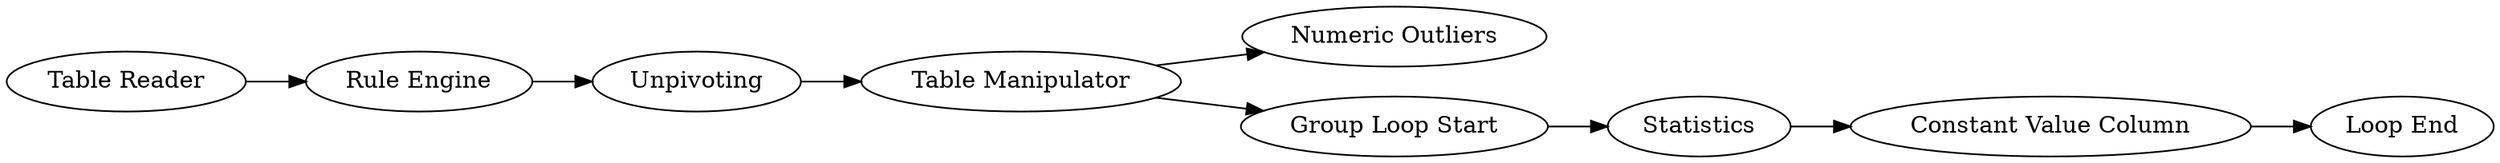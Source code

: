 digraph {
	12 [label="Table Reader"]
	15 [label="Rule Engine"]
	18 [label=Unpivoting]
	19 [label="Table Manipulator"]
	20 [label=Statistics]
	21 [label="Numeric Outliers"]
	22 [label="Group Loop Start"]
	23 [label="Loop End"]
	24 [label="Constant Value Column"]
	12 -> 15
	15 -> 18
	18 -> 19
	19 -> 21
	19 -> 22
	20 -> 24
	22 -> 20
	24 -> 23
	rankdir=LR
}
